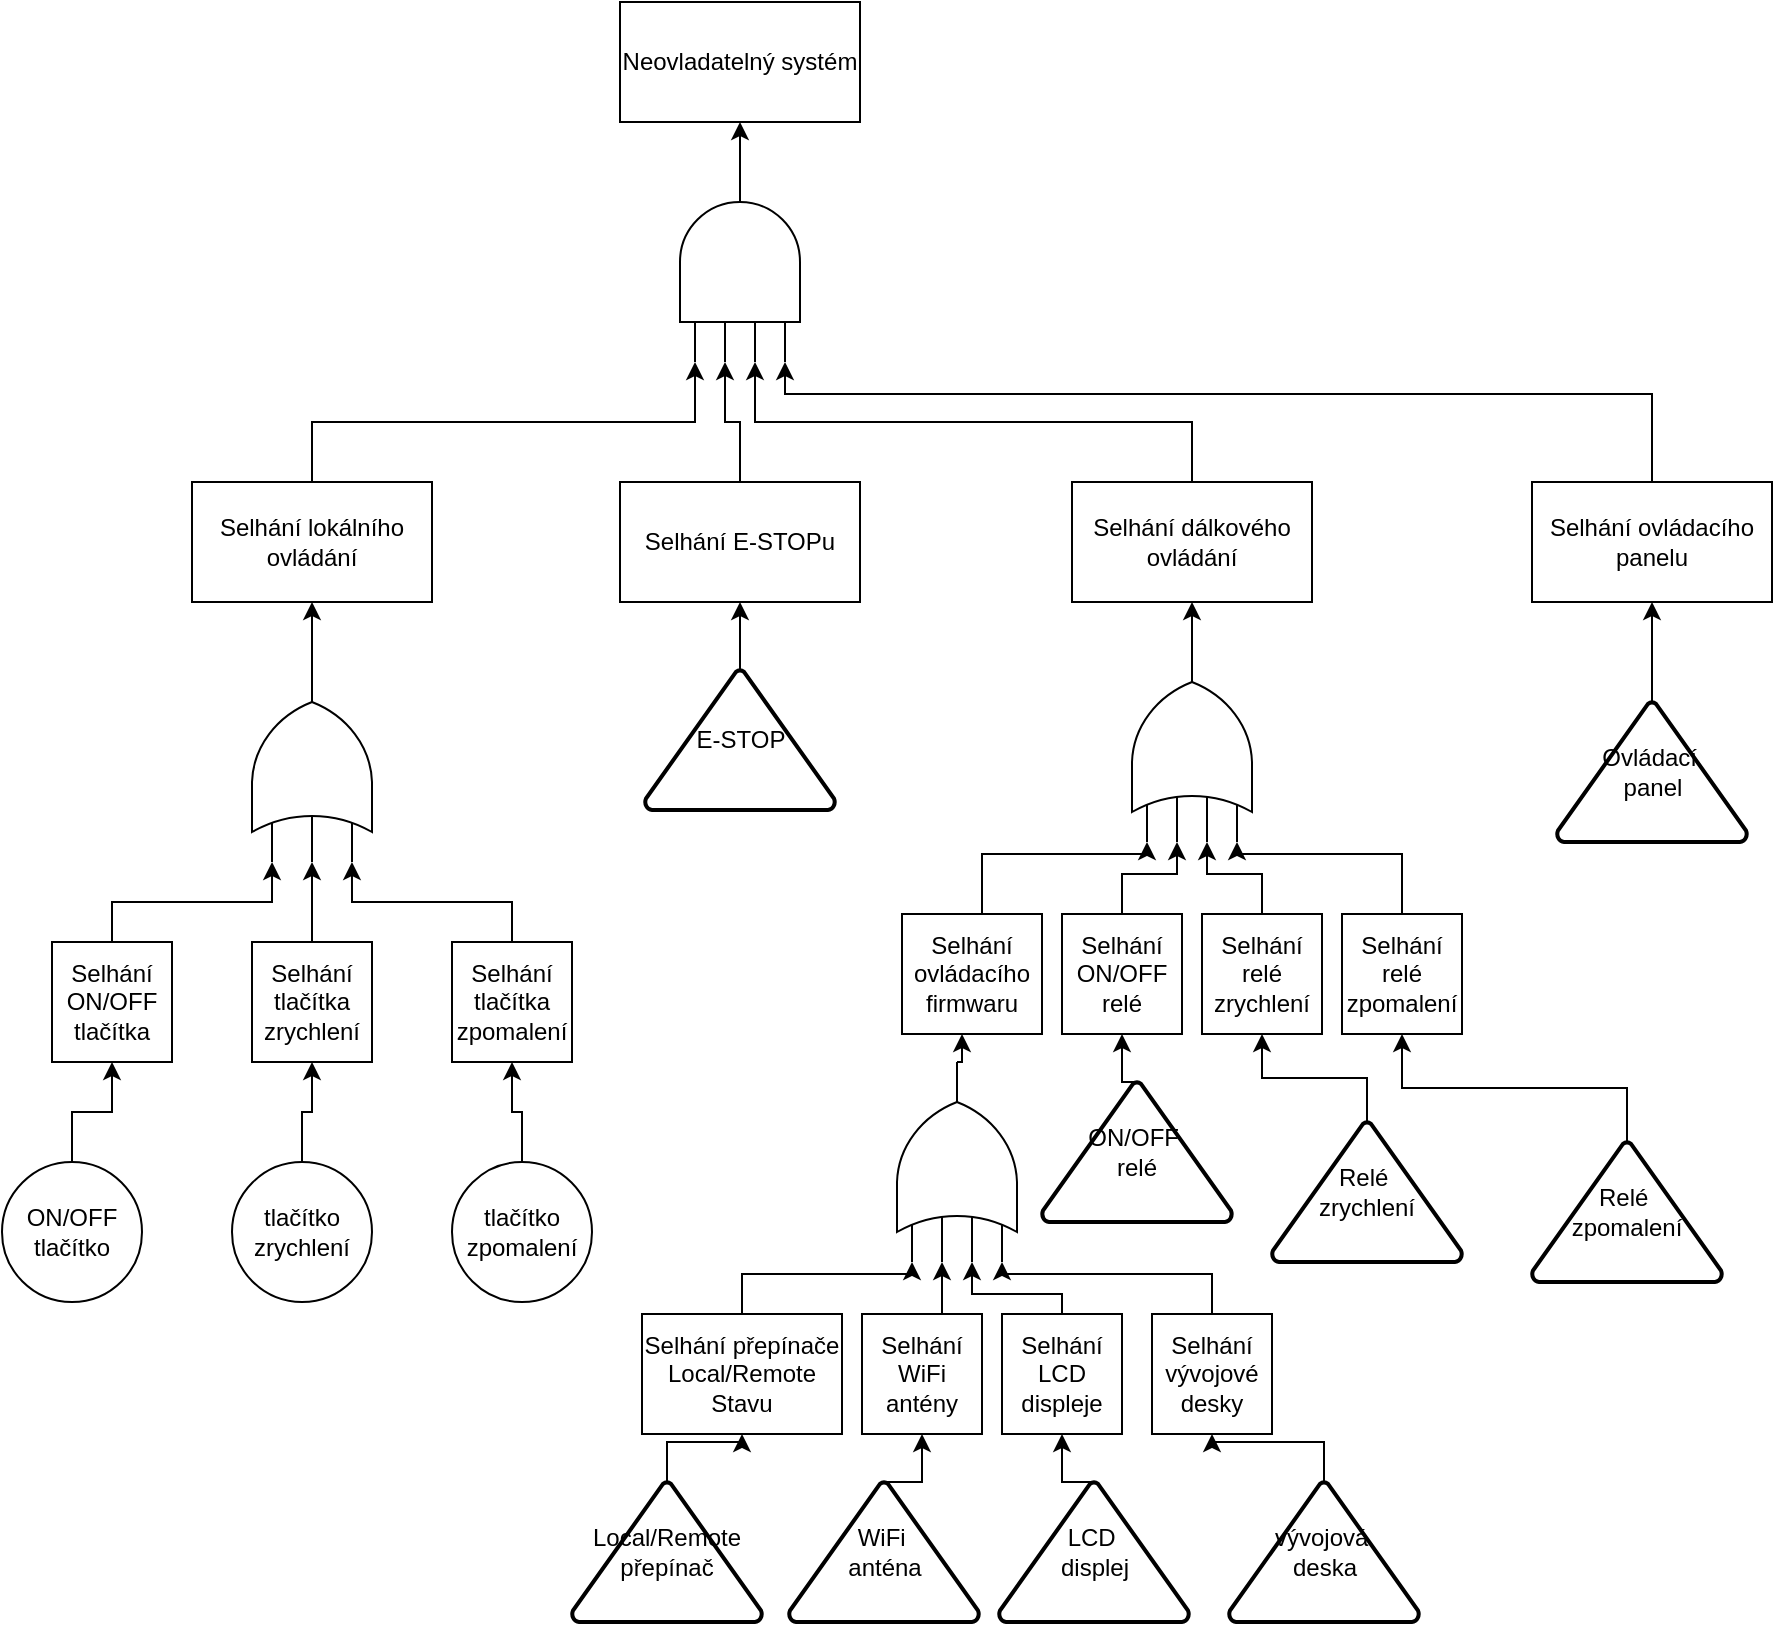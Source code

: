 <mxfile version="28.2.5">
  <diagram name="Page-1" id="ju7uby4-a7bkIo00bC4j">
    <mxGraphModel dx="2037" dy="1201" grid="1" gridSize="10" guides="1" tooltips="1" connect="1" arrows="1" fold="1" page="1" pageScale="1" pageWidth="1169" pageHeight="827" math="0" shadow="0">
      <root>
        <mxCell id="0" />
        <mxCell id="1" parent="0" />
        <mxCell id="ZnTfYOugVIomt-gQt8mF-1" value="Neovladatelný systém" style="rounded=0;whiteSpace=wrap;html=1;" vertex="1" parent="1">
          <mxGeometry x="439" y="10" width="120" height="60" as="geometry" />
        </mxCell>
        <mxCell id="ZnTfYOugVIomt-gQt8mF-4" style="edgeStyle=orthogonalEdgeStyle;rounded=0;orthogonalLoop=1;jettySize=auto;html=1;exitX=1;exitY=0.5;exitDx=0;exitDy=0;exitPerimeter=0;entryX=0.5;entryY=1;entryDx=0;entryDy=0;" edge="1" parent="1" target="ZnTfYOugVIomt-gQt8mF-1">
          <mxGeometry relative="1" as="geometry">
            <mxPoint x="499" y="90" as="sourcePoint" />
          </mxGeometry>
        </mxCell>
        <mxCell id="ZnTfYOugVIomt-gQt8mF-2" value="" style="verticalLabelPosition=bottom;shadow=0;dashed=0;align=center;html=1;verticalAlign=top;shape=mxgraph.electrical.logic_gates.logic_gate;operation=and;direction=north;numInputs=4;" vertex="1" parent="1">
          <mxGeometry x="469" y="90" width="60" height="100" as="geometry" />
        </mxCell>
        <mxCell id="ZnTfYOugVIomt-gQt8mF-9" style="edgeStyle=orthogonalEdgeStyle;rounded=0;orthogonalLoop=1;jettySize=auto;html=1;exitX=1;exitY=0.5;exitDx=0;exitDy=0;exitPerimeter=0;entryX=0.5;entryY=1;entryDx=0;entryDy=0;" edge="1" parent="1" source="ZnTfYOugVIomt-gQt8mF-3" target="ZnTfYOugVIomt-gQt8mF-5">
          <mxGeometry relative="1" as="geometry" />
        </mxCell>
        <mxCell id="ZnTfYOugVIomt-gQt8mF-3" value="" style="verticalLabelPosition=bottom;shadow=0;dashed=0;align=center;html=1;verticalAlign=top;shape=mxgraph.electrical.logic_gates.logic_gate;operation=or;direction=north;numInputs=3;" vertex="1" parent="1">
          <mxGeometry x="255" y="340" width="60" height="100" as="geometry" />
        </mxCell>
        <mxCell id="ZnTfYOugVIomt-gQt8mF-5" value="Selhání lokálního ovládání" style="rounded=0;whiteSpace=wrap;html=1;" vertex="1" parent="1">
          <mxGeometry x="225" y="250" width="120" height="60" as="geometry" />
        </mxCell>
        <mxCell id="ZnTfYOugVIomt-gQt8mF-6" value="Selhání dálkového ovládání" style="rounded=0;whiteSpace=wrap;html=1;" vertex="1" parent="1">
          <mxGeometry x="665" y="250" width="120" height="60" as="geometry" />
        </mxCell>
        <mxCell id="ZnTfYOugVIomt-gQt8mF-10" value="Selhání ON/OFF tlačítka" style="rounded=0;whiteSpace=wrap;html=1;" vertex="1" parent="1">
          <mxGeometry x="155" y="480" width="60" height="60" as="geometry" />
        </mxCell>
        <mxCell id="ZnTfYOugVIomt-gQt8mF-11" value="Selhání tlačítka zrychlení" style="rounded=0;whiteSpace=wrap;html=1;" vertex="1" parent="1">
          <mxGeometry x="255" y="480" width="60" height="60" as="geometry" />
        </mxCell>
        <mxCell id="ZnTfYOugVIomt-gQt8mF-12" value="Selhání tlačítka zpomalení" style="rounded=0;whiteSpace=wrap;html=1;" vertex="1" parent="1">
          <mxGeometry x="355" y="480" width="60" height="60" as="geometry" />
        </mxCell>
        <mxCell id="ZnTfYOugVIomt-gQt8mF-14" style="edgeStyle=orthogonalEdgeStyle;rounded=0;orthogonalLoop=1;jettySize=auto;html=1;exitX=0.5;exitY=0;exitDx=0;exitDy=0;entryX=0;entryY=0.167;entryDx=0;entryDy=0;entryPerimeter=0;" edge="1" parent="1" source="ZnTfYOugVIomt-gQt8mF-10" target="ZnTfYOugVIomt-gQt8mF-3">
          <mxGeometry relative="1" as="geometry" />
        </mxCell>
        <mxCell id="ZnTfYOugVIomt-gQt8mF-15" style="edgeStyle=orthogonalEdgeStyle;rounded=0;orthogonalLoop=1;jettySize=auto;html=1;exitX=0.5;exitY=0;exitDx=0;exitDy=0;entryX=0;entryY=0.833;entryDx=0;entryDy=0;entryPerimeter=0;" edge="1" parent="1" source="ZnTfYOugVIomt-gQt8mF-12" target="ZnTfYOugVIomt-gQt8mF-3">
          <mxGeometry relative="1" as="geometry" />
        </mxCell>
        <mxCell id="ZnTfYOugVIomt-gQt8mF-17" style="edgeStyle=orthogonalEdgeStyle;rounded=0;orthogonalLoop=1;jettySize=auto;html=1;exitX=0.5;exitY=0;exitDx=0;exitDy=0;entryX=0;entryY=0.5;entryDx=0;entryDy=0;entryPerimeter=0;" edge="1" parent="1" source="ZnTfYOugVIomt-gQt8mF-11" target="ZnTfYOugVIomt-gQt8mF-3">
          <mxGeometry relative="1" as="geometry" />
        </mxCell>
        <mxCell id="ZnTfYOugVIomt-gQt8mF-19" style="edgeStyle=orthogonalEdgeStyle;rounded=0;orthogonalLoop=1;jettySize=auto;html=1;exitX=1;exitY=0.5;exitDx=0;exitDy=0;exitPerimeter=0;entryX=0.5;entryY=1;entryDx=0;entryDy=0;" edge="1" parent="1" source="ZnTfYOugVIomt-gQt8mF-18" target="ZnTfYOugVIomt-gQt8mF-6">
          <mxGeometry relative="1" as="geometry" />
        </mxCell>
        <mxCell id="ZnTfYOugVIomt-gQt8mF-18" value="" style="verticalLabelPosition=bottom;shadow=0;dashed=0;align=center;html=1;verticalAlign=top;shape=mxgraph.electrical.logic_gates.logic_gate;operation=or;direction=north;numInputs=4;" vertex="1" parent="1">
          <mxGeometry x="695" y="330" width="60" height="100" as="geometry" />
        </mxCell>
        <mxCell id="ZnTfYOugVIomt-gQt8mF-20" value="Selhání přepínače Local/Remote Stavu" style="rounded=0;whiteSpace=wrap;html=1;" vertex="1" parent="1">
          <mxGeometry x="450" y="666" width="100" height="60" as="geometry" />
        </mxCell>
        <mxCell id="ZnTfYOugVIomt-gQt8mF-22" value="Selhání WiFi antény" style="rounded=0;whiteSpace=wrap;html=1;" vertex="1" parent="1">
          <mxGeometry x="560" y="666" width="60" height="60" as="geometry" />
        </mxCell>
        <mxCell id="ZnTfYOugVIomt-gQt8mF-23" value="Selhání LCD displeje" style="rounded=0;whiteSpace=wrap;html=1;" vertex="1" parent="1">
          <mxGeometry x="630" y="666" width="60" height="60" as="geometry" />
        </mxCell>
        <mxCell id="ZnTfYOugVIomt-gQt8mF-24" value="Selhání E-STOPu" style="rounded=0;whiteSpace=wrap;html=1;" vertex="1" parent="1">
          <mxGeometry x="439" y="250" width="120" height="60" as="geometry" />
        </mxCell>
        <mxCell id="ZnTfYOugVIomt-gQt8mF-28" value="Selhání ovládacího firmwaru" style="rounded=0;whiteSpace=wrap;html=1;" vertex="1" parent="1">
          <mxGeometry x="580" y="466" width="70" height="60" as="geometry" />
        </mxCell>
        <mxCell id="ZnTfYOugVIomt-gQt8mF-29" value="Selhání ON/OFF relé" style="rounded=0;whiteSpace=wrap;html=1;" vertex="1" parent="1">
          <mxGeometry x="660" y="466" width="60" height="60" as="geometry" />
        </mxCell>
        <mxCell id="ZnTfYOugVIomt-gQt8mF-30" value="Selhání relé zrychlení" style="rounded=0;whiteSpace=wrap;html=1;" vertex="1" parent="1">
          <mxGeometry x="730" y="466" width="60" height="60" as="geometry" />
        </mxCell>
        <mxCell id="ZnTfYOugVIomt-gQt8mF-31" value="Selhání relé zpomalení" style="rounded=0;whiteSpace=wrap;html=1;" vertex="1" parent="1">
          <mxGeometry x="800" y="466" width="60" height="60" as="geometry" />
        </mxCell>
        <mxCell id="ZnTfYOugVIomt-gQt8mF-32" value="Selhání ovládacího panelu" style="rounded=0;whiteSpace=wrap;html=1;" vertex="1" parent="1">
          <mxGeometry x="895" y="250" width="120" height="60" as="geometry" />
        </mxCell>
        <mxCell id="ZnTfYOugVIomt-gQt8mF-33" value="Selhání vývojové desky" style="rounded=0;whiteSpace=wrap;html=1;" vertex="1" parent="1">
          <mxGeometry x="705" y="666" width="60" height="60" as="geometry" />
        </mxCell>
        <mxCell id="ZnTfYOugVIomt-gQt8mF-35" style="edgeStyle=orthogonalEdgeStyle;rounded=0;orthogonalLoop=1;jettySize=auto;html=1;exitX=1;exitY=0.5;exitDx=0;exitDy=0;exitPerimeter=0;entryX=0.5;entryY=1;entryDx=0;entryDy=0;" edge="1" parent="1" source="ZnTfYOugVIomt-gQt8mF-34">
          <mxGeometry relative="1" as="geometry">
            <mxPoint x="610" y="526.0" as="targetPoint" />
          </mxGeometry>
        </mxCell>
        <mxCell id="ZnTfYOugVIomt-gQt8mF-34" value="" style="verticalLabelPosition=bottom;shadow=0;dashed=0;align=center;html=1;verticalAlign=top;shape=mxgraph.electrical.logic_gates.logic_gate;operation=or;direction=north;numInputs=4;" vertex="1" parent="1">
          <mxGeometry x="577.5" y="540" width="60" height="100" as="geometry" />
        </mxCell>
        <mxCell id="ZnTfYOugVIomt-gQt8mF-36" style="edgeStyle=orthogonalEdgeStyle;rounded=0;orthogonalLoop=1;jettySize=auto;html=1;exitX=0.5;exitY=0;exitDx=0;exitDy=0;entryX=0;entryY=0.125;entryDx=0;entryDy=0;entryPerimeter=0;" edge="1" parent="1" source="ZnTfYOugVIomt-gQt8mF-20" target="ZnTfYOugVIomt-gQt8mF-34">
          <mxGeometry relative="1" as="geometry">
            <Array as="points">
              <mxPoint x="500.5" y="646" />
              <mxPoint x="585.5" y="646" />
            </Array>
          </mxGeometry>
        </mxCell>
        <mxCell id="ZnTfYOugVIomt-gQt8mF-37" style="edgeStyle=orthogonalEdgeStyle;rounded=0;orthogonalLoop=1;jettySize=auto;html=1;exitX=0.5;exitY=0;exitDx=0;exitDy=0;entryX=0;entryY=0.375;entryDx=0;entryDy=0;entryPerimeter=0;" edge="1" parent="1" source="ZnTfYOugVIomt-gQt8mF-22" target="ZnTfYOugVIomt-gQt8mF-34">
          <mxGeometry relative="1" as="geometry" />
        </mxCell>
        <mxCell id="ZnTfYOugVIomt-gQt8mF-38" style="edgeStyle=orthogonalEdgeStyle;rounded=0;orthogonalLoop=1;jettySize=auto;html=1;exitX=0.5;exitY=0;exitDx=0;exitDy=0;entryX=0;entryY=0.625;entryDx=0;entryDy=0;entryPerimeter=0;" edge="1" parent="1" source="ZnTfYOugVIomt-gQt8mF-23" target="ZnTfYOugVIomt-gQt8mF-34">
          <mxGeometry relative="1" as="geometry">
            <Array as="points">
              <mxPoint x="660.5" y="656" />
              <mxPoint x="615.5" y="656" />
            </Array>
          </mxGeometry>
        </mxCell>
        <mxCell id="ZnTfYOugVIomt-gQt8mF-39" style="edgeStyle=orthogonalEdgeStyle;rounded=0;orthogonalLoop=1;jettySize=auto;html=1;exitX=0.5;exitY=0;exitDx=0;exitDy=0;entryX=0;entryY=0.875;entryDx=0;entryDy=0;entryPerimeter=0;" edge="1" parent="1" source="ZnTfYOugVIomt-gQt8mF-33" target="ZnTfYOugVIomt-gQt8mF-34">
          <mxGeometry relative="1" as="geometry">
            <Array as="points">
              <mxPoint x="735.5" y="646" />
              <mxPoint x="630.5" y="646" />
            </Array>
          </mxGeometry>
        </mxCell>
        <mxCell id="ZnTfYOugVIomt-gQt8mF-40" style="edgeStyle=orthogonalEdgeStyle;rounded=0;orthogonalLoop=1;jettySize=auto;html=1;exitX=0.5;exitY=0;exitDx=0;exitDy=0;entryX=0;entryY=0.125;entryDx=0;entryDy=0;entryPerimeter=0;" edge="1" parent="1" source="ZnTfYOugVIomt-gQt8mF-28" target="ZnTfYOugVIomt-gQt8mF-18">
          <mxGeometry relative="1" as="geometry">
            <Array as="points">
              <mxPoint x="620" y="436" />
              <mxPoint x="703" y="436" />
            </Array>
          </mxGeometry>
        </mxCell>
        <mxCell id="ZnTfYOugVIomt-gQt8mF-42" style="edgeStyle=orthogonalEdgeStyle;rounded=0;orthogonalLoop=1;jettySize=auto;html=1;exitX=0.5;exitY=0;exitDx=0;exitDy=0;entryX=0;entryY=0.375;entryDx=0;entryDy=0;entryPerimeter=0;" edge="1" parent="1" source="ZnTfYOugVIomt-gQt8mF-29" target="ZnTfYOugVIomt-gQt8mF-18">
          <mxGeometry relative="1" as="geometry" />
        </mxCell>
        <mxCell id="ZnTfYOugVIomt-gQt8mF-43" style="edgeStyle=orthogonalEdgeStyle;rounded=0;orthogonalLoop=1;jettySize=auto;html=1;exitX=0.5;exitY=0;exitDx=0;exitDy=0;entryX=0;entryY=0.625;entryDx=0;entryDy=0;entryPerimeter=0;" edge="1" parent="1" source="ZnTfYOugVIomt-gQt8mF-30" target="ZnTfYOugVIomt-gQt8mF-18">
          <mxGeometry relative="1" as="geometry" />
        </mxCell>
        <mxCell id="ZnTfYOugVIomt-gQt8mF-44" style="edgeStyle=orthogonalEdgeStyle;rounded=0;orthogonalLoop=1;jettySize=auto;html=1;exitX=0.5;exitY=0;exitDx=0;exitDy=0;entryX=0;entryY=0.875;entryDx=0;entryDy=0;entryPerimeter=0;" edge="1" parent="1" source="ZnTfYOugVIomt-gQt8mF-31" target="ZnTfYOugVIomt-gQt8mF-18">
          <mxGeometry relative="1" as="geometry">
            <Array as="points">
              <mxPoint x="830" y="436" />
              <mxPoint x="748" y="436" />
            </Array>
          </mxGeometry>
        </mxCell>
        <mxCell id="ZnTfYOugVIomt-gQt8mF-45" style="edgeStyle=orthogonalEdgeStyle;rounded=0;orthogonalLoop=1;jettySize=auto;html=1;exitX=0.5;exitY=0;exitDx=0;exitDy=0;entryX=0;entryY=0.125;entryDx=0;entryDy=0;entryPerimeter=0;" edge="1" parent="1" source="ZnTfYOugVIomt-gQt8mF-5" target="ZnTfYOugVIomt-gQt8mF-2">
          <mxGeometry relative="1" as="geometry" />
        </mxCell>
        <mxCell id="ZnTfYOugVIomt-gQt8mF-46" style="edgeStyle=orthogonalEdgeStyle;rounded=0;orthogonalLoop=1;jettySize=auto;html=1;exitX=0.5;exitY=0;exitDx=0;exitDy=0;entryX=0;entryY=0.375;entryDx=0;entryDy=0;entryPerimeter=0;" edge="1" parent="1" source="ZnTfYOugVIomt-gQt8mF-24" target="ZnTfYOugVIomt-gQt8mF-2">
          <mxGeometry relative="1" as="geometry" />
        </mxCell>
        <mxCell id="ZnTfYOugVIomt-gQt8mF-47" style="edgeStyle=orthogonalEdgeStyle;rounded=0;orthogonalLoop=1;jettySize=auto;html=1;exitX=0.5;exitY=0;exitDx=0;exitDy=0;entryX=0;entryY=0.625;entryDx=0;entryDy=0;entryPerimeter=0;" edge="1" parent="1" source="ZnTfYOugVIomt-gQt8mF-6" target="ZnTfYOugVIomt-gQt8mF-2">
          <mxGeometry relative="1" as="geometry" />
        </mxCell>
        <mxCell id="ZnTfYOugVIomt-gQt8mF-48" style="edgeStyle=orthogonalEdgeStyle;rounded=0;orthogonalLoop=1;jettySize=auto;html=1;exitX=0.5;exitY=0;exitDx=0;exitDy=0;entryX=0;entryY=0.875;entryDx=0;entryDy=0;entryPerimeter=0;" edge="1" parent="1" source="ZnTfYOugVIomt-gQt8mF-32" target="ZnTfYOugVIomt-gQt8mF-2">
          <mxGeometry relative="1" as="geometry">
            <Array as="points">
              <mxPoint x="955" y="206" />
              <mxPoint x="522" y="206" />
            </Array>
          </mxGeometry>
        </mxCell>
        <mxCell id="ZnTfYOugVIomt-gQt8mF-50" style="edgeStyle=orthogonalEdgeStyle;rounded=0;orthogonalLoop=1;jettySize=auto;html=1;exitX=0.5;exitY=0;exitDx=0;exitDy=0;exitPerimeter=0;entryX=0.5;entryY=1;entryDx=0;entryDy=0;" edge="1" parent="1" source="ZnTfYOugVIomt-gQt8mF-49" target="ZnTfYOugVIomt-gQt8mF-32">
          <mxGeometry relative="1" as="geometry" />
        </mxCell>
        <mxCell id="ZnTfYOugVIomt-gQt8mF-49" value="&lt;div&gt;&lt;font&gt;Ovládací&amp;nbsp;&lt;/font&gt;&lt;div&gt;&lt;font&gt;panel&lt;/font&gt;&lt;/div&gt;&lt;/div&gt;" style="strokeWidth=2;html=1;shape=mxgraph.flowchart.extract_or_measurement;whiteSpace=wrap;" vertex="1" parent="1">
          <mxGeometry x="907.5" y="360" width="95" height="70" as="geometry" />
        </mxCell>
        <mxCell id="ZnTfYOugVIomt-gQt8mF-53" value="" style="edgeStyle=orthogonalEdgeStyle;rounded=0;orthogonalLoop=1;jettySize=auto;html=1;" edge="1" parent="1" source="ZnTfYOugVIomt-gQt8mF-52" target="ZnTfYOugVIomt-gQt8mF-24">
          <mxGeometry relative="1" as="geometry" />
        </mxCell>
        <mxCell id="ZnTfYOugVIomt-gQt8mF-52" value="&lt;div&gt;E-STOP&lt;/div&gt;" style="strokeWidth=2;html=1;shape=mxgraph.flowchart.extract_or_measurement;whiteSpace=wrap;" vertex="1" parent="1">
          <mxGeometry x="451.5" y="344" width="95" height="70" as="geometry" />
        </mxCell>
        <mxCell id="ZnTfYOugVIomt-gQt8mF-61" value="" style="edgeStyle=orthogonalEdgeStyle;rounded=0;orthogonalLoop=1;jettySize=auto;html=1;" edge="1" parent="1" source="ZnTfYOugVIomt-gQt8mF-55" target="ZnTfYOugVIomt-gQt8mF-10">
          <mxGeometry relative="1" as="geometry" />
        </mxCell>
        <mxCell id="ZnTfYOugVIomt-gQt8mF-55" value="ON/OFF&lt;div&gt;tlačítko&lt;/div&gt;" style="ellipse;whiteSpace=wrap;html=1;aspect=fixed;" vertex="1" parent="1">
          <mxGeometry x="130" y="590" width="70" height="70" as="geometry" />
        </mxCell>
        <mxCell id="ZnTfYOugVIomt-gQt8mF-60" value="" style="edgeStyle=orthogonalEdgeStyle;rounded=0;orthogonalLoop=1;jettySize=auto;html=1;" edge="1" parent="1" source="ZnTfYOugVIomt-gQt8mF-57" target="ZnTfYOugVIomt-gQt8mF-11">
          <mxGeometry relative="1" as="geometry" />
        </mxCell>
        <mxCell id="ZnTfYOugVIomt-gQt8mF-57" value="tlačítko zrychlení" style="ellipse;whiteSpace=wrap;html=1;aspect=fixed;" vertex="1" parent="1">
          <mxGeometry x="245" y="590" width="70" height="70" as="geometry" />
        </mxCell>
        <mxCell id="ZnTfYOugVIomt-gQt8mF-59" value="" style="edgeStyle=orthogonalEdgeStyle;rounded=0;orthogonalLoop=1;jettySize=auto;html=1;" edge="1" parent="1" source="ZnTfYOugVIomt-gQt8mF-58" target="ZnTfYOugVIomt-gQt8mF-12">
          <mxGeometry relative="1" as="geometry" />
        </mxCell>
        <mxCell id="ZnTfYOugVIomt-gQt8mF-58" value="tlačítko zpomalení" style="ellipse;whiteSpace=wrap;html=1;aspect=fixed;" vertex="1" parent="1">
          <mxGeometry x="355" y="590" width="70" height="70" as="geometry" />
        </mxCell>
        <mxCell id="ZnTfYOugVIomt-gQt8mF-68" style="edgeStyle=orthogonalEdgeStyle;rounded=0;orthogonalLoop=1;jettySize=auto;html=1;exitX=0.5;exitY=0;exitDx=0;exitDy=0;exitPerimeter=0;entryX=0.5;entryY=1;entryDx=0;entryDy=0;" edge="1" parent="1" source="ZnTfYOugVIomt-gQt8mF-62" target="ZnTfYOugVIomt-gQt8mF-31">
          <mxGeometry relative="1" as="geometry" />
        </mxCell>
        <mxCell id="ZnTfYOugVIomt-gQt8mF-62" value="&lt;div&gt;Relé&amp;nbsp;&lt;/div&gt;&lt;div&gt;zpomalení&lt;/div&gt;" style="strokeWidth=2;html=1;shape=mxgraph.flowchart.extract_or_measurement;whiteSpace=wrap;" vertex="1" parent="1">
          <mxGeometry x="895" y="580" width="95" height="70" as="geometry" />
        </mxCell>
        <mxCell id="ZnTfYOugVIomt-gQt8mF-67" style="edgeStyle=orthogonalEdgeStyle;rounded=0;orthogonalLoop=1;jettySize=auto;html=1;exitX=0.5;exitY=0;exitDx=0;exitDy=0;exitPerimeter=0;entryX=0.5;entryY=1;entryDx=0;entryDy=0;" edge="1" parent="1" source="ZnTfYOugVIomt-gQt8mF-63" target="ZnTfYOugVIomt-gQt8mF-30">
          <mxGeometry relative="1" as="geometry" />
        </mxCell>
        <mxCell id="ZnTfYOugVIomt-gQt8mF-63" value="&lt;div&gt;Relé&amp;nbsp;&lt;/div&gt;&lt;div&gt;zrychlení&lt;/div&gt;" style="strokeWidth=2;html=1;shape=mxgraph.flowchart.extract_or_measurement;whiteSpace=wrap;" vertex="1" parent="1">
          <mxGeometry x="765" y="570" width="95" height="70" as="geometry" />
        </mxCell>
        <mxCell id="ZnTfYOugVIomt-gQt8mF-66" style="edgeStyle=orthogonalEdgeStyle;rounded=0;orthogonalLoop=1;jettySize=auto;html=1;exitX=0.5;exitY=0;exitDx=0;exitDy=0;exitPerimeter=0;entryX=0.5;entryY=1;entryDx=0;entryDy=0;" edge="1" parent="1" source="ZnTfYOugVIomt-gQt8mF-64" target="ZnTfYOugVIomt-gQt8mF-29">
          <mxGeometry relative="1" as="geometry" />
        </mxCell>
        <mxCell id="ZnTfYOugVIomt-gQt8mF-64" value="&lt;div&gt;ON/OFF&amp;nbsp;&lt;/div&gt;&lt;div&gt;relé&lt;/div&gt;" style="strokeWidth=2;html=1;shape=mxgraph.flowchart.extract_or_measurement;whiteSpace=wrap;" vertex="1" parent="1">
          <mxGeometry x="650" y="550" width="95" height="70" as="geometry" />
        </mxCell>
        <mxCell id="ZnTfYOugVIomt-gQt8mF-76" style="edgeStyle=orthogonalEdgeStyle;rounded=0;orthogonalLoop=1;jettySize=auto;html=1;exitX=0.5;exitY=0;exitDx=0;exitDy=0;exitPerimeter=0;entryX=0.5;entryY=1;entryDx=0;entryDy=0;" edge="1" parent="1" source="ZnTfYOugVIomt-gQt8mF-69" target="ZnTfYOugVIomt-gQt8mF-20">
          <mxGeometry relative="1" as="geometry" />
        </mxCell>
        <mxCell id="ZnTfYOugVIomt-gQt8mF-69" value="&lt;div&gt;Local/Remote&lt;/div&gt;&lt;div&gt;přepínač&lt;/div&gt;" style="strokeWidth=2;html=1;shape=mxgraph.flowchart.extract_or_measurement;whiteSpace=wrap;" vertex="1" parent="1">
          <mxGeometry x="415" y="750" width="95" height="70" as="geometry" />
        </mxCell>
        <mxCell id="ZnTfYOugVIomt-gQt8mF-75" style="edgeStyle=orthogonalEdgeStyle;rounded=0;orthogonalLoop=1;jettySize=auto;html=1;exitX=0.5;exitY=0;exitDx=0;exitDy=0;exitPerimeter=0;entryX=0.5;entryY=1;entryDx=0;entryDy=0;" edge="1" parent="1" source="ZnTfYOugVIomt-gQt8mF-70" target="ZnTfYOugVIomt-gQt8mF-22">
          <mxGeometry relative="1" as="geometry" />
        </mxCell>
        <mxCell id="ZnTfYOugVIomt-gQt8mF-70" value="&lt;div&gt;WiFi&amp;nbsp;&lt;/div&gt;&lt;div&gt;anténa&lt;/div&gt;" style="strokeWidth=2;html=1;shape=mxgraph.flowchart.extract_or_measurement;whiteSpace=wrap;" vertex="1" parent="1">
          <mxGeometry x="523.5" y="750" width="95" height="70" as="geometry" />
        </mxCell>
        <mxCell id="ZnTfYOugVIomt-gQt8mF-74" style="edgeStyle=orthogonalEdgeStyle;rounded=0;orthogonalLoop=1;jettySize=auto;html=1;exitX=0.5;exitY=0;exitDx=0;exitDy=0;exitPerimeter=0;entryX=0.5;entryY=1;entryDx=0;entryDy=0;" edge="1" parent="1" source="ZnTfYOugVIomt-gQt8mF-71" target="ZnTfYOugVIomt-gQt8mF-23">
          <mxGeometry relative="1" as="geometry" />
        </mxCell>
        <mxCell id="ZnTfYOugVIomt-gQt8mF-71" value="&lt;div&gt;LCD&amp;nbsp;&lt;/div&gt;&lt;div&gt;displej&lt;/div&gt;" style="strokeWidth=2;html=1;shape=mxgraph.flowchart.extract_or_measurement;whiteSpace=wrap;" vertex="1" parent="1">
          <mxGeometry x="628.5" y="750" width="95" height="70" as="geometry" />
        </mxCell>
        <mxCell id="ZnTfYOugVIomt-gQt8mF-73" style="edgeStyle=orthogonalEdgeStyle;rounded=0;orthogonalLoop=1;jettySize=auto;html=1;exitX=0.5;exitY=0;exitDx=0;exitDy=0;exitPerimeter=0;entryX=0.5;entryY=1;entryDx=0;entryDy=0;" edge="1" parent="1" source="ZnTfYOugVIomt-gQt8mF-72" target="ZnTfYOugVIomt-gQt8mF-33">
          <mxGeometry relative="1" as="geometry" />
        </mxCell>
        <mxCell id="ZnTfYOugVIomt-gQt8mF-72" value="&lt;div&gt;vývojová&amp;nbsp;&lt;/div&gt;&lt;div&gt;deska&lt;/div&gt;" style="strokeWidth=2;html=1;shape=mxgraph.flowchart.extract_or_measurement;whiteSpace=wrap;" vertex="1" parent="1">
          <mxGeometry x="743.5" y="750" width="95" height="70" as="geometry" />
        </mxCell>
      </root>
    </mxGraphModel>
  </diagram>
</mxfile>

